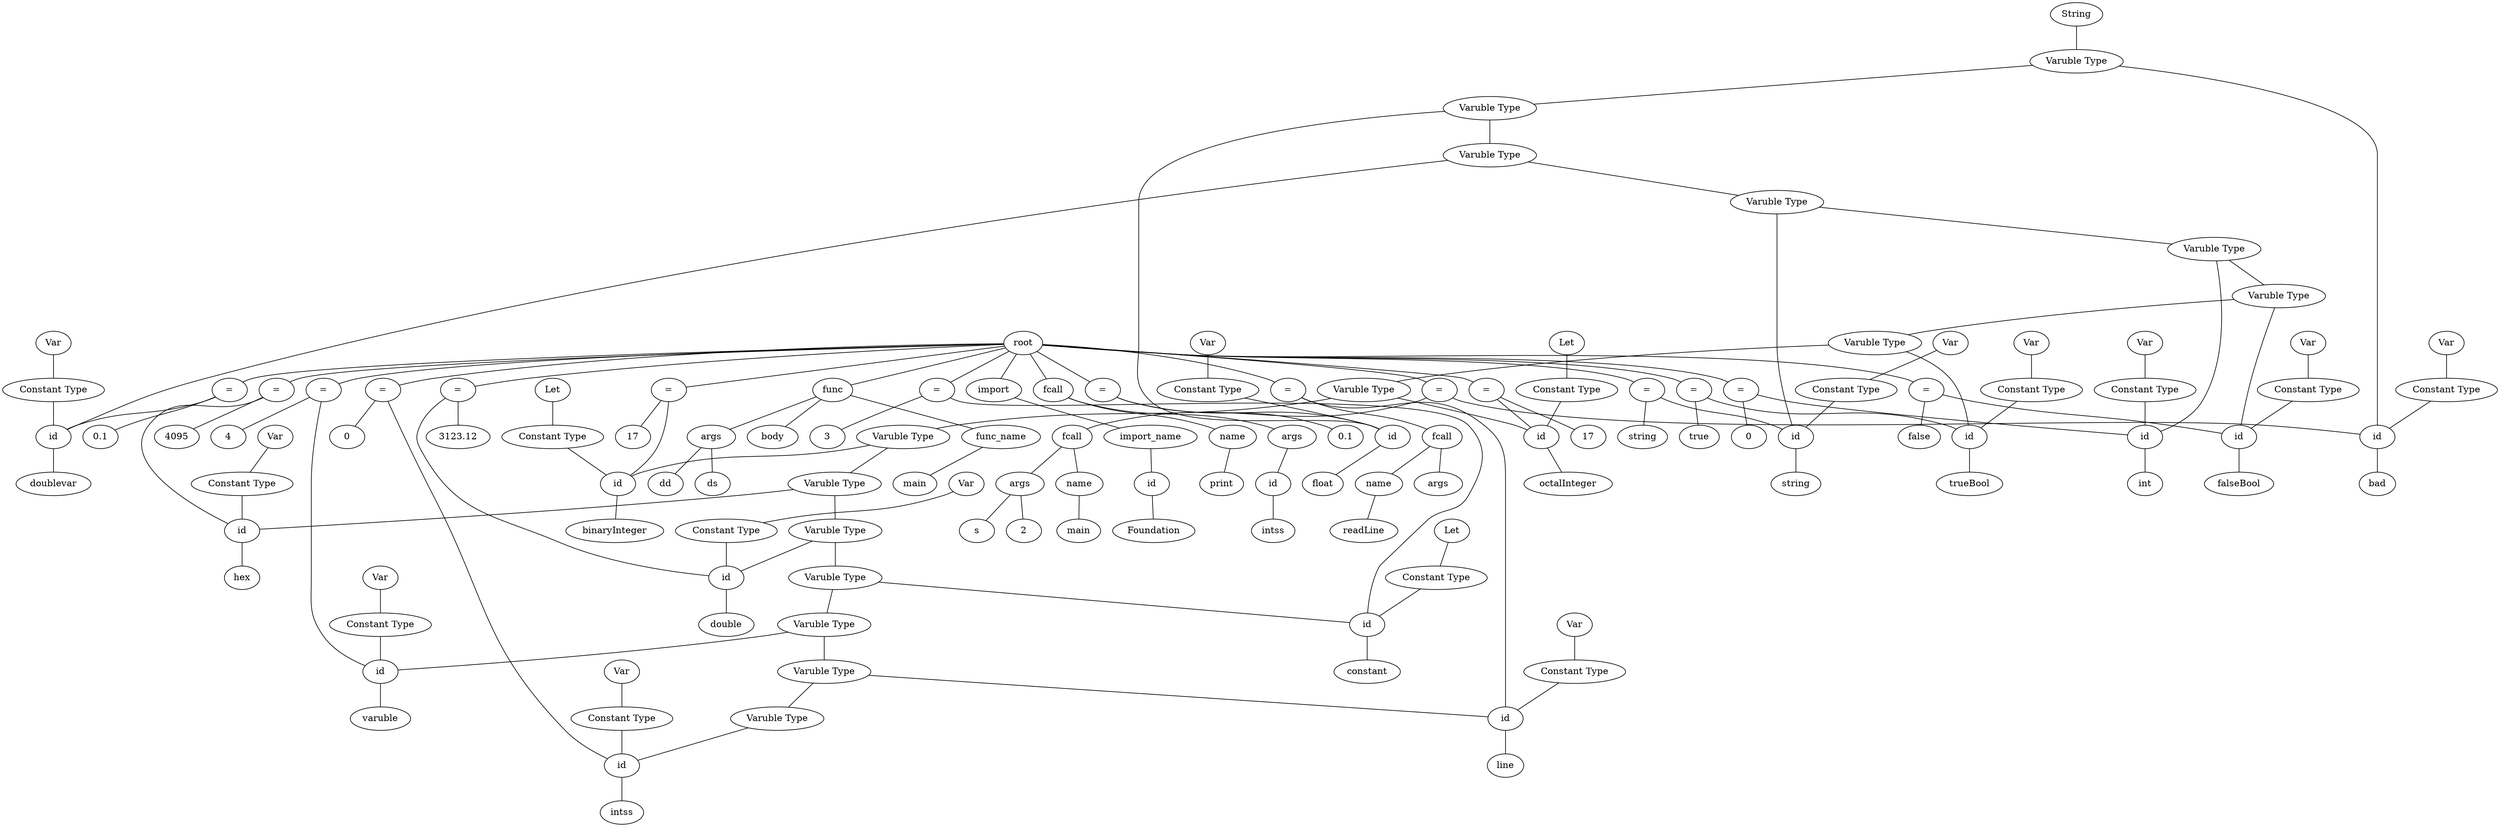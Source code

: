 graph graphname {
root;
func0[label = "func"];
root--func0;
func0name[label = "func_name"];
expr0[label = "main"];
func0name--expr0;
func0--func0name;
func0args[label = " args "];
func0 -- func0args;
expr1[label = "dd"];
func0args--expr1;
expr2[label = "ds"];
func0args--expr2;
func0body[label = " body "];
func0 -- func0body;
import0[label = "import"];
root--import0;
import0name[label = "import_name"];
expr3[label = "id"];
import0name--expr3;
expr4[label = "Foundation"];
expr3--expr4;
import0--import0name;
assign0[label = "="];
root--assign0;
expr5[label = "id"];
assign0--expr5;
type0[label = "Varuble Type"];
type0--expr5;
type1[label = "Int"];
type1--type0;
consttype0[label = "Constant Type"];
consttype0--expr5;
consttype1[label = "Var"];
consttype1--consttype0;
expr6[label = "intss"];
expr5--expr6;
expr7[label = "0"];
assign0--expr7;
assign1[label = "="];
root--assign1;
expr8[label = "id"];
assign1--expr8;
type1[label = "Varuble Type"];
type1--expr8;
type2[label = "String"];
type2--type1;
consttype2[label = "Constant Type"];
consttype2--expr8;
consttype3[label = "Var"];
consttype3--consttype2;
expr9[label = "line"];
expr8--expr9;
expr10[label = "fcall"];
assign1--expr10;
expr10name[label = "name"];
expr11[label = "readLine"];
expr10name--expr11;
expr10--expr10name;
expr10args[label = " args "];
expr10 -- expr10args;
expr12[label = "fcall"];
root--expr12;
expr12name[label = "name"];
expr13[label = "print"];
expr12name--expr13;
expr12--expr12name;
expr12args[label = " args "];
expr12 -- expr12args;
expr14[label = "id"];
expr12args--expr14;
expr15[label = "intss"];
expr14--expr15;
assign2[label = "="];
root--assign2;
expr16[label = "id"];
assign2--expr16;
type2[label = "Varuble Type"];
type2--expr16;
type3[label = "Int"];
type3--type2;
consttype4[label = "Constant Type"];
consttype4--expr16;
consttype5[label = "Var"];
consttype5--consttype4;
expr17[label = "varuble"];
expr16--expr17;
expr18[label = "4"];
assign2--expr18;
assign3[label = "="];
root--assign3;
expr19[label = "id"];
assign3--expr19;
type3[label = "Varuble Type"];
type3--expr19;
type4[label = "Int"];
type4--type3;
consttype6[label = "Constant Type"];
consttype6--expr19;
consttype7[label = "Let"];
consttype7--consttype6;
expr20[label = "constant"];
expr19--expr20;
expr21[label = "3"];
assign3--expr21;
assign4[label = "="];
root--assign4;
expr22[label = "id"];
assign4--expr22;
type4[label = "Varuble Type"];
type4--expr22;
type5[label = "Double"];
type5--type4;
consttype8[label = "Constant Type"];
consttype8--expr22;
consttype9[label = "Var"];
consttype9--consttype8;
expr23[label = "double"];
expr22--expr23;
expr24[label = "3123.12"];
assign4--expr24;
assign5[label = "="];
root--assign5;
expr25[label = "id"];
assign5--expr25;
type5[label = "Varuble Type"];
type5--expr25;
type6[label = "Int"];
type6--type5;
consttype10[label = "Constant Type"];
consttype10--expr25;
consttype11[label = "Var"];
consttype11--consttype10;
expr26[label = "hex"];
expr25--expr26;
expr27[label = "4095"];
assign5--expr27;
assign6[label = "="];
root--assign6;
expr28[label = "id"];
assign6--expr28;
type6[label = "Varuble Type"];
type6--expr28;
type7[label = "Int"];
type7--type6;
consttype12[label = "Constant Type"];
consttype12--expr28;
consttype13[label = "Let"];
consttype13--consttype12;
expr29[label = "binaryInteger"];
expr28--expr29;
expr30[label = "17"];
assign6--expr30;
assign7[label = "="];
root--assign7;
expr31[label = "id"];
assign7--expr31;
type7[label = "Varuble Type"];
type7--expr31;
type8[label = "Int"];
type8--type7;
consttype14[label = "Constant Type"];
consttype14--expr31;
consttype15[label = "Let"];
consttype15--consttype14;
expr32[label = "octalInteger"];
expr31--expr32;
expr33[label = "17"];
assign7--expr33;
assign8[label = "="];
root--assign8;
expr34[label = "id"];
assign8--expr34;
type8[label = "Varuble Type"];
type8--expr34;
type9[label = "Bool"];
type9--type8;
consttype16[label = "Constant Type"];
consttype16--expr34;
consttype17[label = "Var"];
consttype17--consttype16;
expr35[label = "trueBool"];
expr34--expr35;
expr36[label = "true"];
assign8--expr36;
assign9[label = "="];
root--assign9;
expr37[label = "id"];
assign9--expr37;
type9[label = "Varuble Type"];
type9--expr37;
type10[label = "Bool"];
type10--type9;
consttype18[label = "Constant Type"];
consttype18--expr37;
consttype19[label = "Var"];
consttype19--consttype18;
expr38[label = "falseBool"];
expr37--expr38;
expr39[label = "false"];
assign9--expr39;
assign10[label = "="];
root--assign10;
expr40[label = "id"];
assign10--expr40;
type10[label = "Varuble Type"];
type10--expr40;
type11[label = "Int"];
type11--type10;
consttype20[label = "Constant Type"];
consttype20--expr40;
consttype21[label = "Var"];
consttype21--consttype20;
expr41[label = "int"];
expr40--expr41;
expr42[label = "0"];
assign10--expr42;
assign11[label = "="];
root--assign11;
expr43[label = "id"];
assign11--expr43;
type11[label = "Varuble Type"];
type11--expr43;
type12[label = "String"];
type12--type11;
consttype22[label = "Constant Type"];
consttype22--expr43;
consttype23[label = "Var"];
consttype23--consttype22;
expr44[label = "string"];
expr43--expr44;
expr45[label = "string"];
assign11--expr45;
assign12[label = "="];
root--assign12;
expr46[label = "id"];
assign12--expr46;
type12[label = "Varuble Type"];
type12--expr46;
type13[label = "Double"];
type13--type12;
consttype24[label = "Constant Type"];
consttype24--expr46;
consttype25[label = "Var"];
consttype25--consttype24;
expr47[label = "doublevar"];
expr46--expr47;
expr48[label = "0.1"];
assign12--expr48;
assign13[label = "="];
root--assign13;
expr49[label = "id"];
assign13--expr49;
type13[label = "Varuble Type"];
type13--expr49;
type14[label = "Float"];
type14--type13;
consttype26[label = "Constant Type"];
consttype26--expr49;
consttype27[label = "Var"];
consttype27--consttype26;
expr50[label = "float"];
expr49--expr50;
expr51[label = "0.1"];
assign13--expr51;
assign14[label = "="];
root--assign14;
expr52[label = "id"];
assign14--expr52;
type14[label = "Varuble Type"];
type14--expr52;
type15[label = "String"];
type15--type14;
consttype28[label = "Constant Type"];
consttype28--expr52;
consttype29[label = "Var"];
consttype29--consttype28;
expr53[label = "bad"];
expr52--expr53;
expr54[label = "fcall"];
assign14--expr54;
expr54name[label = "name"];
expr55[label = "main"];
expr54name--expr55;
expr54--expr54name;
expr54args[label = " args "];
expr54 -- expr54args;
expr56[label = "s"];
expr54args--expr56;
expr57[label = "2"];
expr54args--expr57;
}

